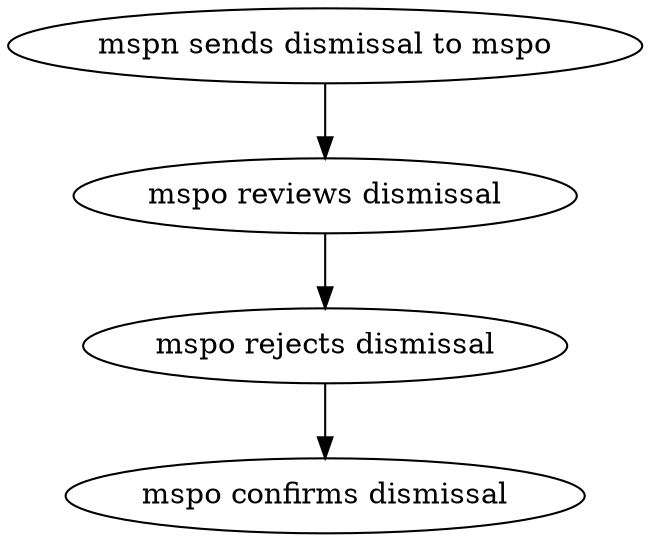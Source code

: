 strict digraph "doc-10.6" {
	graph [name="doc-10.6"];
	"mspn sends dismissal to mspo"	[attrs="{'type': 'Activity', 'label': 'mspn sends dismissal to mspo'}"];
	"mspo reviews dismissal"	[attrs="{'type': 'Activity', 'label': 'mspo reviews dismissal'}"];
	"mspn sends dismissal to mspo" -> "mspo reviews dismissal"	[attrs="{'type': 'flow', 'label': 'flow'}"];
	"mspo rejects dismissal"	[attrs="{'type': 'Activity', 'label': 'mspo rejects dismissal'}"];
	"mspo reviews dismissal" -> "mspo rejects dismissal"	[attrs="{'type': 'flow', 'label': 'flow'}"];
	"mspo confirms dismissal"	[attrs="{'type': 'Activity', 'label': 'mspo confirms dismissal'}"];
	"mspo rejects dismissal" -> "mspo confirms dismissal"	[attrs="{'type': 'flow', 'label': 'flow'}"];
}
